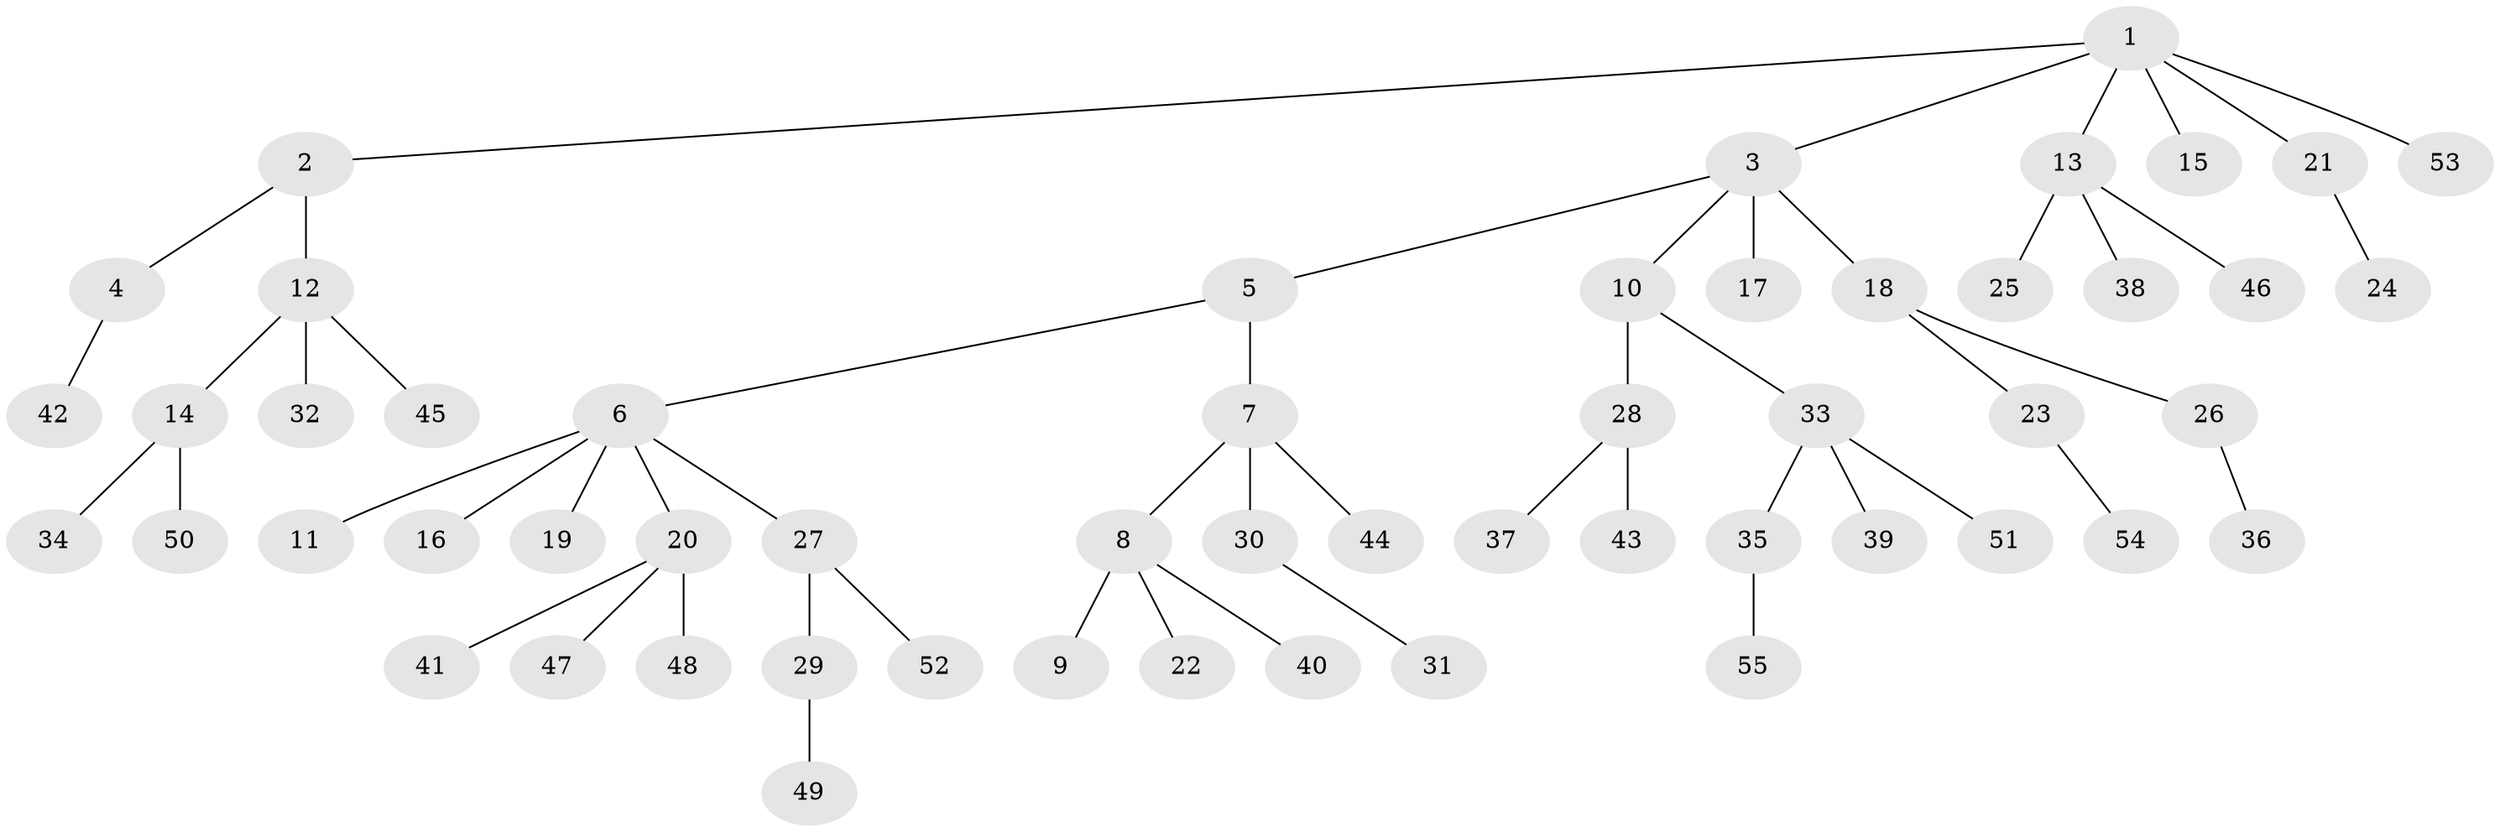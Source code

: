// coarse degree distribution, {4: 0.17647058823529413, 3: 0.11764705882352941, 1: 0.5882352941176471, 2: 0.11764705882352941}
// Generated by graph-tools (version 1.1) at 2025/51/03/04/25 22:51:34]
// undirected, 55 vertices, 54 edges
graph export_dot {
  node [color=gray90,style=filled];
  1;
  2;
  3;
  4;
  5;
  6;
  7;
  8;
  9;
  10;
  11;
  12;
  13;
  14;
  15;
  16;
  17;
  18;
  19;
  20;
  21;
  22;
  23;
  24;
  25;
  26;
  27;
  28;
  29;
  30;
  31;
  32;
  33;
  34;
  35;
  36;
  37;
  38;
  39;
  40;
  41;
  42;
  43;
  44;
  45;
  46;
  47;
  48;
  49;
  50;
  51;
  52;
  53;
  54;
  55;
  1 -- 2;
  1 -- 3;
  1 -- 13;
  1 -- 15;
  1 -- 21;
  1 -- 53;
  2 -- 4;
  2 -- 12;
  3 -- 5;
  3 -- 10;
  3 -- 17;
  3 -- 18;
  4 -- 42;
  5 -- 6;
  5 -- 7;
  6 -- 11;
  6 -- 16;
  6 -- 19;
  6 -- 20;
  6 -- 27;
  7 -- 8;
  7 -- 30;
  7 -- 44;
  8 -- 9;
  8 -- 22;
  8 -- 40;
  10 -- 28;
  10 -- 33;
  12 -- 14;
  12 -- 32;
  12 -- 45;
  13 -- 25;
  13 -- 38;
  13 -- 46;
  14 -- 34;
  14 -- 50;
  18 -- 23;
  18 -- 26;
  20 -- 41;
  20 -- 47;
  20 -- 48;
  21 -- 24;
  23 -- 54;
  26 -- 36;
  27 -- 29;
  27 -- 52;
  28 -- 37;
  28 -- 43;
  29 -- 49;
  30 -- 31;
  33 -- 35;
  33 -- 39;
  33 -- 51;
  35 -- 55;
}
